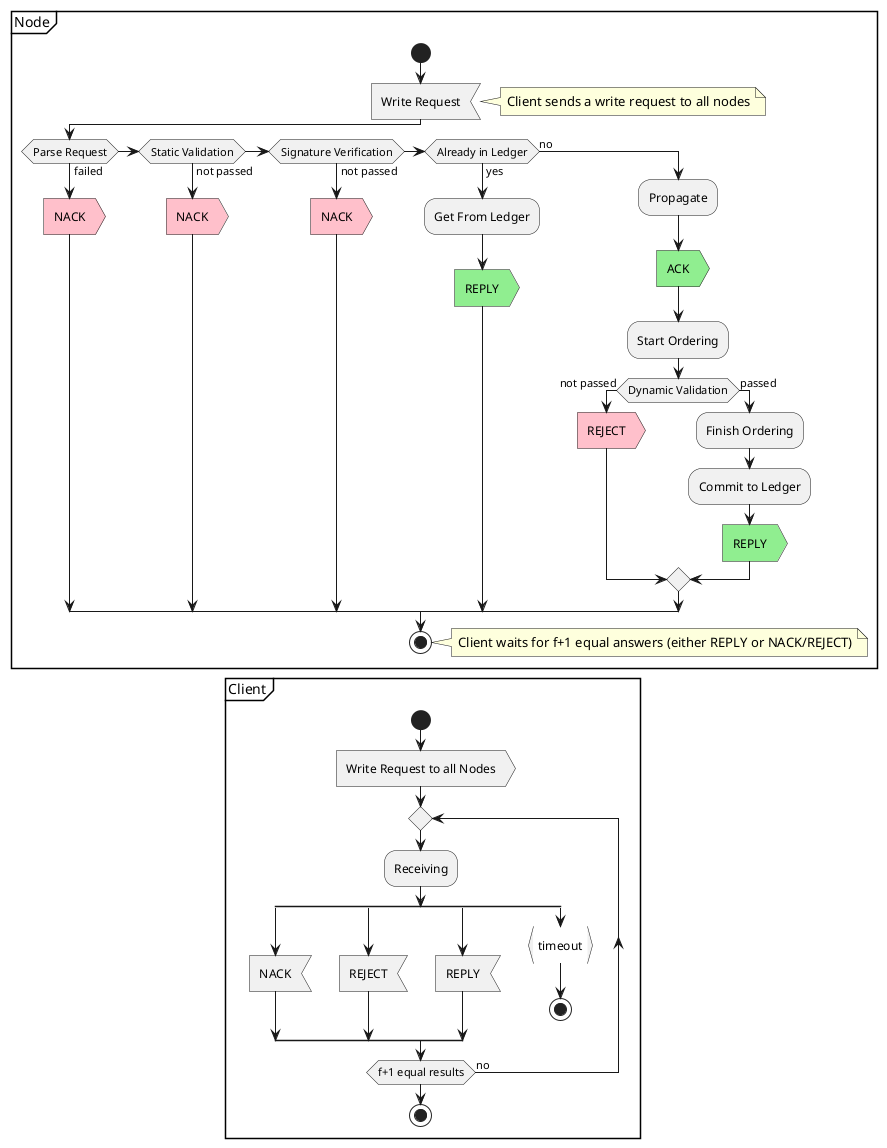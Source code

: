 @startuml
partition Node {
    start

    :Write Request<
    note right
        Client sends a write request to all nodes
    end note

    if (Parse Request) then (failed)
        #pink:NACK>
    elseif (Static Validation) then (not passed)
        #pink:NACK>
    elseif (Signature Verification) then (not passed)
        #pink:NACK>
    elseif (Already in Ledger) then (yes)
        :Get From Ledger;
        #lightgreen:REPLY>
    else (no)
        :Propagate;
        #lightgreen:ACK>
        :Start Ordering;
        if (Dynamic Validation) then (not passed)
            #pink:REJECT>
        else (passed)
            :Finish Ordering;
            :Commit to Ledger;
            #lightgreen:REPLY>
        endif
    endif

    stop
    note right
        Client waits for f+1 equal answers (either REPLY or NACK/REJECT)
    end note
}

partition Client {
    start

    :Write Request to all Nodes>
    repeat
        :Receiving;
        split
         :NACK<
        split again
         :REJECT<
        split again
         :REPLY<
        split again
         :timeout}
         stop
        end split
    repeat while (f+1 equal results) is (no)
    stop
}

@enduml